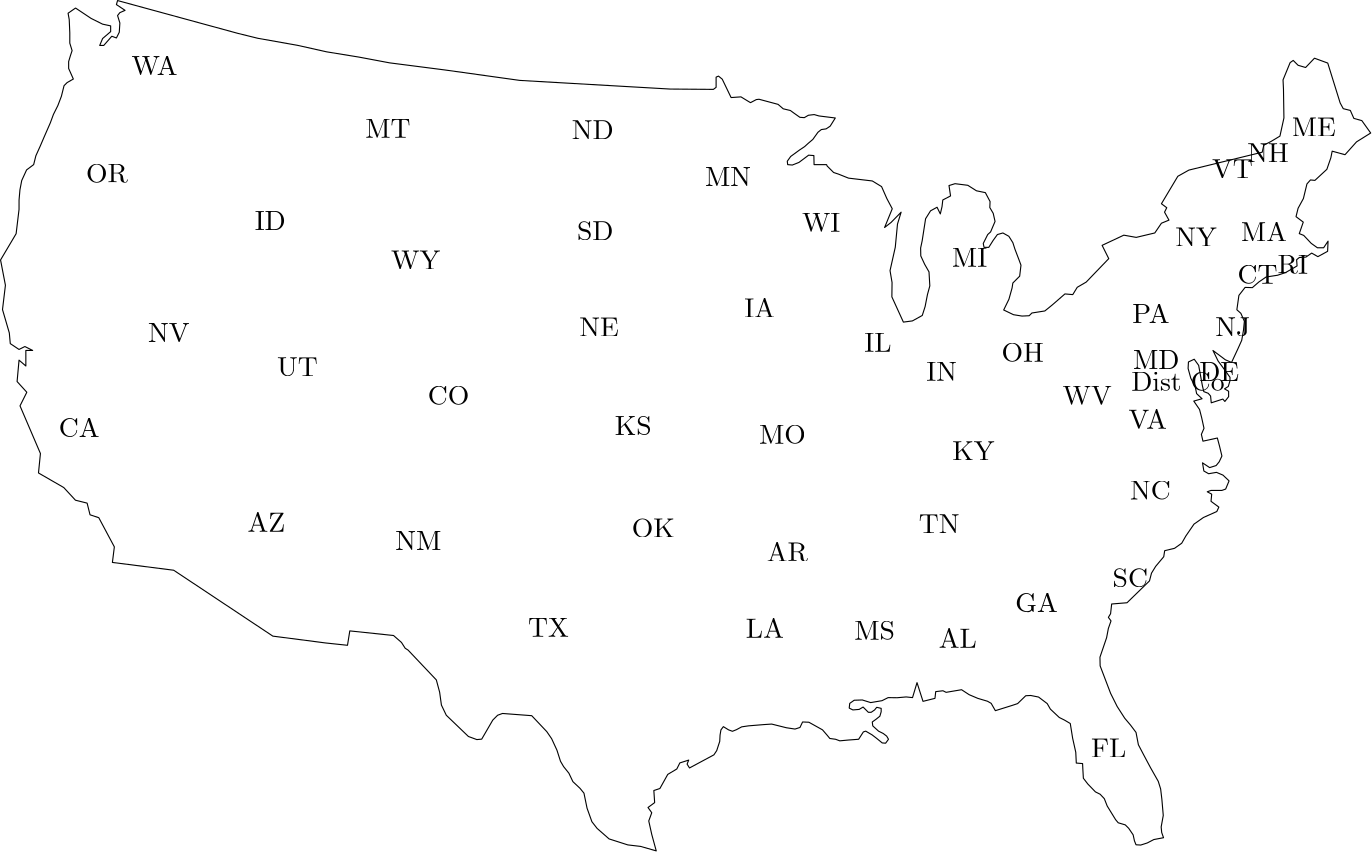 <?xml version="1.0"?>
<!DOCTYPE ipe SYSTEM "ipe.dtd">
<ipe version="70212" creator="Ipe 7.2.12">
<info created="D:20100318161905" modified="D:20200430143407"/>
<ipestyle name="basic">
<symbol name="arrow/arc(spx)">
<path stroke="sym-stroke" fill="sym-stroke" pen="sym-pen">
0 0 m
-1 0.333 l
-1 -0.333 l
h
</path>
</symbol>
<symbol name="arrow/farc(spx)">
<path stroke="sym-stroke" fill="white" pen="sym-pen">
0 0 m
-1 0.333 l
-1 -0.333 l
h
</path>
</symbol>
<symbol name="mark/circle(sx)" transformations="translations">
<path fill="sym-stroke">
0.6 0 0 0.6 0 0 e
0.4 0 0 0.4 0 0 e
</path>
</symbol>
<symbol name="mark/disk(sx)" transformations="translations">
<path fill="sym-stroke">
0.6 0 0 0.6 0 0 e
</path>
</symbol>
<symbol name="mark/fdisk(sfx)" transformations="translations">
<group>
<path fill="sym-stroke" fillrule="eofill">
0.6 0 0 0.6 0 0 e
0.4 0 0 0.4 0 0 e
</path>
<path fill="sym-fill">
0.4 0 0 0.4 0 0 e
</path>
</group>
</symbol>
<symbol name="mark/box(sx)" transformations="translations">
<path fill="sym-stroke" fillrule="eofill">
-0.6 -0.6 m
0.6 -0.6 l
0.6 0.6 l
-0.6 0.6 l
h
-0.4 -0.4 m
0.4 -0.4 l
0.4 0.4 l
-0.4 0.4 l
h
</path>
</symbol>
<symbol name="mark/square(sx)" transformations="translations">
<path fill="sym-stroke">
-0.6 -0.6 m
0.6 -0.6 l
0.6 0.6 l
-0.6 0.6 l
h
</path>
</symbol>
<symbol name="mark/fsquare(sfx)" transformations="translations">
<group>
<path fill="sym-stroke" fillrule="eofill">
-0.6 -0.6 m
0.6 -0.6 l
0.6 0.6 l
-0.6 0.6 l
h
-0.4 -0.4 m
0.4 -0.4 l
0.4 0.4 l
-0.4 0.4 l
h
</path>
<path fill="sym-fill">
-0.4 -0.4 m
0.4 -0.4 l
0.4 0.4 l
-0.4 0.4 l
h
</path>
</group>
</symbol>
<symbol name="mark/cross(sx)" transformations="translations">
<group>
<path fill="sym-stroke">
-0.43 -0.57 m
0.57 0.43 l
0.43 0.57 l
-0.57 -0.43 l
h
</path>
<path fill="sym-stroke">
-0.43 0.57 m
0.57 -0.43 l
0.43 -0.57 l
-0.57 0.43 l
h
</path>
</group>
</symbol>
<symbol name="arrow/fnormal(spx)">
<path stroke="sym-stroke" fill="white" pen="sym-pen">
0 0 m
-1 0.333 l
-1 -0.333 l
h
</path>
</symbol>
<symbol name="arrow/pointed(spx)">
<path stroke="sym-stroke" fill="sym-stroke" pen="sym-pen">
0 0 m
-1 0.333 l
-0.8 0 l
-1 -0.333 l
h
</path>
</symbol>
<symbol name="arrow/fpointed(spx)">
<path stroke="sym-stroke" fill="white" pen="sym-pen">
0 0 m
-1 0.333 l
-0.8 0 l
-1 -0.333 l
h
</path>
</symbol>
<symbol name="arrow/linear(spx)">
<path stroke="sym-stroke" pen="sym-pen">
-1 0.333 m
0 0 l
-1 -0.333 l
</path>
</symbol>
<symbol name="arrow/fdouble(spx)">
<path stroke="sym-stroke" fill="white" pen="sym-pen">
0 0 m
-1 0.333 l
-1 -0.333 l
h
-1 0 m
-2 0.333 l
-2 -0.333 l
h
</path>
</symbol>
<symbol name="arrow/double(spx)">
<path stroke="sym-stroke" fill="sym-stroke" pen="sym-pen">
0 0 m
-1 0.333 l
-1 -0.333 l
h
-1 0 m
-2 0.333 l
-2 -0.333 l
h
</path>
</symbol>
<pen name="heavier" value="0.8"/>
<pen name="fat" value="1.2"/>
<pen name="ultrafat" value="2"/>
<symbolsize name="large" value="5"/>
<symbolsize name="small" value="2"/>
<symbolsize name="tiny" value="1.1"/>
<arrowsize name="large" value="10"/>
<arrowsize name="small" value="5"/>
<arrowsize name="tiny" value="3"/>
<color name="cyan" value="0.553 0.827 0.78"/>
<color name="lightyellow" value="1 1 0.702"/>
<color name="lightpurple" value="0.745 0.729 0.855"/>
<color name="red" value="0.984 0.502 0.447"/>
<color name="seablue" value="0.502 0.694 0.827"/>
<color name="orange" value="0.992 0.706 0.384"/>
<color name="green" value="0.702 0.871 0.412"/>
<color name="pink" value="0.988 0.804 0.898"/>
<color name="gray" value="0.851"/>
<color name="purple" value="0.737 0.502 0.741"/>
<color name="lightgreen" value="0.8 0.922 0.773"/>
<color name="yellow" value="1 0.929 0.435"/>
<dashstyle name="dashed" value="[4] 0"/>
<dashstyle name="dotted" value="[1 3] 0"/>
<dashstyle name="dash dotted" value="[4 2 1 2] 0"/>
<dashstyle name="dash dot dotted" value="[4 2 1 2 1 2] 0"/>
<textsize name="large" value="\large"/>
<textsize name="small" value="\small"/>
<textsize name="tiny" value="\tiny"/>
<textsize name="Large" value="\Large"/>
<textsize name="LARGE" value="\LARGE"/>
<textsize name="huge" value="\huge"/>
<textsize name="Huge" value="\Huge"/>
<textsize name="footnote" value="\footnotesize"/>
<textstyle name="center" begin="\begin{center}" end="\end{center}"/>
<textstyle name="itemize" begin="\begin{itemize}" end="\end{itemize}"/>
<textstyle name="item" begin="\begin{itemize}\item{}" end="\end{itemize}"/>
<gridsize name="4 pts" value="4"/>
<gridsize name="8 pts (~3 mm)" value="8"/>
<gridsize name="16 pts (~6 mm)" value="16"/>
<gridsize name="32 pts (~12 mm)" value="32"/>
<gridsize name="10 pts (~3.5 mm)" value="10"/>
<gridsize name="20 pts (~7 mm)" value="20"/>
<gridsize name="14 pts (~5 mm)" value="14"/>
<gridsize name="28 pts (~10 mm)" value="28"/>
<gridsize name="56 pts (~20 mm)" value="56"/>
<anglesize name="90 deg" value="90"/>
<anglesize name="60 deg" value="60"/>
<anglesize name="45 deg" value="45"/>
<anglesize name="30 deg" value="30"/>
<anglesize name="22.5 deg" value="22.5"/>
<tiling name="falling" angle="-60" step="4" width="1"/>
<tiling name="rising" angle="30" step="4" width="1"/>
</ipestyle>
<page>
<layer name="outline"/>
<layer name="Labels"/>
<layer name="Countries"/>
<view layers="outline Labels Countries" active="outline"/>
<text layer="Labels" matrix="1 0 0 1 -128.249 194.523" transformations="translations" pos="232.397 356.522" stroke="black" type="label" width="16.604" height="6.808" depth="0" halign="center" valign="center">WA</text>
<text matrix="1 0 0 1 -145.37 155.8" transformations="translations" pos="232.397 356.522" stroke="black" type="label" width="15.082" height="6.808" depth="0" halign="center" valign="center">OR</text>
<text matrix="1 0 0 1 -44.2529 171.94" transformations="translations" pos="232.397 356.522" stroke="black" type="label" width="16.328" height="6.808" depth="0" halign="center" valign="center">MT</text>
<text matrix="1 0 0 1 -86.6184 138.783" transformations="translations" pos="232.397 356.522" stroke="black" type="label" width="11.208" height="6.808" depth="0" halign="center" valign="center">ID</text>
<text matrix="1 0 0 1 -34.2392 124.568" transformations="translations" pos="232.397 356.522" stroke="black" type="label" width="17.711" height="6.808" depth="0" halign="center" valign="center">WY</text>
<text matrix="1 0 0 1 -123.137 98.4131" transformations="translations" pos="232.397 356.522" stroke="black" type="label" width="14.944" height="6.808" depth="0" halign="center" valign="center">NV</text>
<text matrix="1 0 0 1 -155.384 64.2406" transformations="translations" pos="232.397 356.522" stroke="black" type="label" width="14.667" height="6.808" depth="0" halign="center" valign="center">CA</text>
<text matrix="1 0 0 1 -76.8148 86.0886" transformations="translations" pos="232.397 356.522" stroke="black" type="label" width="14.667" height="6.808" depth="0" halign="center" valign="center">UT</text>
<text matrix="1 0 0 1 -22.4049 75.8648" transformations="translations" pos="232.397 356.522" stroke="black" type="label" width="14.944" height="6.808" depth="0" halign="center" valign="center">CO</text>
<text matrix="1 0 0 1 -33.3289 23.5207" transformations="translations" pos="232.397 356.522" stroke="black" type="label" width="16.604" height="6.808" depth="0" halign="center" valign="center">NM</text>
<text matrix="1 0 0 1 -88.0539 30.1032" transformations="translations" pos="232.397 356.522" stroke="black" type="label" width="13.56" height="6.808" depth="0" halign="center" valign="center">AZ</text>
<text matrix="1 0 0 1 44.0494 64.9409" transformations="translations" pos="232.397 356.522" stroke="black" type="label" width="13.284" height="6.808" depth="0" halign="center" valign="center">KS</text>
<text matrix="1 0 0 1 31.7599 100.444" transformations="translations" pos="232.397 356.522" stroke="black" type="label" width="14.252" height="6.808" depth="0" halign="center" valign="center">NE</text>
<text matrix="1 0 0 1 30.3944 135.036" transformations="translations" pos="232.397 356.522" stroke="black" type="label" width="13.145" height="6.808" depth="0" halign="center" valign="center">SD</text>
<text matrix="1 0 0 1 29.4841 171.45" transformations="translations" pos="232.397 356.522" stroke="black" type="label" width="15.082" height="6.808" depth="0" halign="center" valign="center">ND</text>
<text matrix="1 0 0 1 78.1868 154.608" transformations="translations" pos="232.397 356.522" stroke="black" type="label" width="16.604" height="6.808" depth="0" halign="center" valign="center">MN</text>
<text matrix="1 0 0 1 89.566 107.272" transformations="translations" pos="232.397 356.522" stroke="black" type="label" width="11.07" height="6.808" depth="0" halign="center" valign="center">IA</text>
<text matrix="1 0 0 1 97.7588 61.7547" transformations="translations" pos="232.397 356.522" stroke="black" type="label" width="16.881" height="6.808" depth="0" halign="center" valign="center">MO</text>
<text matrix="1 0 0 1 51.332 28.0724" transformations="translations" pos="232.397 356.522" stroke="black" type="label" width="15.497" height="6.808" depth="0" halign="center" valign="center">OK</text>
<text matrix="1 0 0 1 13.5527 -7.66201" transformations="translations" pos="232.397 356.522" stroke="black" type="label" width="14.667" height="6.808" depth="0" halign="center" valign="center">TX</text>
<text matrix="1 0 0 1 165.124 125.478" transformations="translations" pos="232.397 356.522" stroke="black" type="label" width="12.73" height="6.808" depth="0" halign="center" valign="center">MI</text>
<text matrix="1 0 0 1 155.11 84.513" transformations="translations" pos="232.397 356.522" stroke="black" type="label" width="11.07" height="6.808" depth="0" halign="center" valign="center">IN</text>
<text matrix="1 0 0 1 132.115 94.8843" transformations="translations" pos="232.397 356.522" stroke="black" type="label" width="9.824" height="6.808" depth="0" halign="center" valign="center">IL</text>
<text matrix="1 0 0 1 111.71 138.084" transformations="translations" pos="232.397 356.522" stroke="black" type="label" width="13.837" height="6.808" depth="0" halign="center" valign="center">WI</text>
<text matrix="1 0 0 1 230.423 105.241" transformations="translations" pos="232.397 356.522" stroke="black" type="label" width="13.422" height="6.808" depth="0" halign="center" valign="center">PA</text>
<text matrix="1 0 0 1 184.241 91.3405" transformations="translations" pos="232.397 356.522" stroke="black" type="label" width="15.221" height="6.808" depth="0" halign="center" valign="center">OH</text>
<text matrix="1 0 0 1 166.489 55.8375" transformations="translations" pos="232.397 356.522" stroke="black" type="label" width="15.221" height="6.808" depth="0" halign="center" valign="center">KY</text>
<text matrix="1 0 0 1 160.95 -11.6819" transformations="translations" pos="232.397 356.522" stroke="black" type="label" width="13.699" height="6.808" depth="0" halign="center" valign="center">AL</text>
<text matrix="1 0 0 1 130.961 -8.78771" transformations="translations" pos="232.397 356.522" stroke="black" type="label" width="14.667" height="6.808" depth="0" halign="center" valign="center">MS</text>
<text matrix="1 0 0 1 99.5798 19.4242" transformations="translations" pos="232.397 356.522" stroke="black" type="label" width="14.806" height="6.808" depth="0" halign="center" valign="center">AR</text>
<text matrix="1 0 0 1 91.4717 -8.07413" transformations="translations" pos="232.397 356.522" stroke="black" type="label" width="13.699" height="6.808" depth="0" halign="center" valign="center">LA</text>
<text matrix="1 0 0 1 215.192 -51.1265" transformations="translations" pos="232.397 356.522" stroke="black" type="label" width="12.73" height="6.808" depth="0" halign="center" valign="center">FL</text>
<text matrix="1 0 0 1 189.247 1.21763" transformations="translations" pos="232.397 356.522" stroke="black" type="label" width="15.29" height="6.808" depth="0" halign="center" valign="center">GA</text>
<text matrix="1 0 0 1 223.004 10.1685" transformations="translations" pos="232.397 356.522" stroke="black" type="label" width="12.73" height="6.808" depth="0" halign="center" valign="center">SC</text>
<text matrix="1 0 0 1 230.212 41.7274" transformations="translations" pos="232.397 356.522" stroke="black" type="label" width="14.667" height="6.808" depth="0" halign="center" valign="center">NC</text>
<text matrix="1 0 0 1 229.302 67.2167" transformations="translations" pos="232.397 356.522" stroke="black" type="label" width="13.837" height="6.808" depth="0" halign="center" valign="center">VA</text>
<text matrix="1 0 0 1 207.454 75.8648" transformations="translations" pos="232.397 356.522" stroke="black" type="label" width="17.711" height="6.808" depth="0" halign="center" valign="center">WV</text>
<text matrix="1 0 0 1 246.703 132.831" transformations="translations" pos="232.397 356.522" stroke="black" type="label" width="14.944" height="6.808" depth="0" halign="center" valign="center">NY</text>
<text matrix="1 0 0 1 289.034 172.431" transformations="translations" pos="232.397 356.522" stroke="black" type="label" width="15.913" height="6.808" depth="0" halign="center" valign="center">ME</text>
<text matrix="1 0 0 1 272.563 163.132" transformations="translations" pos="232.397 356.522" stroke="black" type="label" width="14.944" height="6.808" depth="0" halign="center" valign="center">NH</text>
<text matrix="1 0 0 1 259.766 157.421" transformations="translations" pos="232.397 356.522" stroke="black" type="label" width="14.667" height="6.808" depth="0" halign="center" valign="center">VT</text>
<text matrix="1 0 0 1 268.847 119.417" transformations="translations" pos="232.397 356.522" stroke="black" type="label" width="14.39" height="6.808" depth="0" halign="center" valign="center">CT</text>
<text matrix="1 0 0 1 271.097 134.657" transformations="translations" pos="232.397 356.522" stroke="black" type="label" width="16.604" height="6.808" depth="0" halign="center" valign="center">MA</text>
<text matrix="1 0 0 1 281.48 122.982" transformations="translations" pos="232.397 356.522" stroke="black" type="label" width="10.931" height="6.808" depth="0" halign="center" valign="center">RI</text>
<text matrix="1 0 0 1 259.903 100.514" transformations="translations" pos="232.397 356.522" stroke="black" type="label" width="12.592" height="6.808" depth="0" halign="center" valign="center">NJ</text>
<text matrix="1 0 0 1 255.036 84.408" transformations="translations" pos="232.397 356.522" stroke="black" type="label" width="14.391" height="6.808" depth="0" halign="center" valign="center">DE</text>
<text matrix="1 0 0 1 232.361 88.695" transformations="translations" pos="232.397 356.522" stroke="black" type="label" width="16.743" height="6.808" depth="0" halign="center" valign="center">MD</text>
<text matrix="1 0 0 1 154.199 29.613" transformations="translations" pos="232.397 356.522" stroke="black" type="label" width="14.667" height="6.808" depth="0" halign="center" valign="center">TN</text>
<path layer="outline" stroke="black" cap="1" join="1">
90.8284 574.466 m
90.414 573.015 l
93.5217 570.944 l
91.6571 570.115 l
90.8284 569.079 l
91.6571 566.386 l
91.4499 563.071 l
90.414 560.999 l
88.7566 561.621 l
85.8562 558.306 l
84.4059 558.306 l
85.4418 560.792 l
88.3423 563.278 l
88.3423 565.35 l
85.4418 565.971 l
81.2983 568.043 l
75.7045 571.772 l
73.0112 569.908 l
73.4256 567.629 l
73.6328 562.864 l
73.6328 559.134 l
74.4615 556.441 l
73.84 554.577 l
73.2184 552.505 l
73.2184 550.019 l
74.9092 546.216 l
72.678 544.941 l
71.5625 543.825 l
70.6063 540 l
69.3313 536.654 l
67.7377 533.466 l
66.6221 530.438 l
65.5065 527.888 l
64.391 525.339 l
62.9567 521.992 l
61.422 518.594 l
60.6252 515.407 l
58.0753 513.494 l
56.3223 509.67 l
55.6848 506.323 l
55.3661 502.658 l
55.3594 499.282 l
54.309 490.529 l
48.7069 481.076 l
50.4576 471.972 l
49.4072 463.219 l
51.8581 454.816 l
52.2082 450.965 l
55.3594 448.864 l
57.4601 449.914 l
60.2612 448.514 l
57.8103 448.514 l
57.8103 442.912 l
55.3594 445.013 l
54.6591 437.31 l
58.1604 433.458 l
55.7095 428.557 l
63.0622 411.4 l
62.3619 404.398 l
71.4652 399.146 l
75.6668 394.594 l
79.8683 393.544 l
80.9187 389.342 l
84.0698 388.292 l
89.6719 377.788 l
88.9716 372.186 l
111.029 369.385 l
146.73 345.66 l
165.637 343.209 l
173.604 342.363 l
174.432 347.542 l
190.178 345.885 l
193.047 343.375 l
194.367 341.301 l
195.405 340.64 l
205.589 329.89 l
206.778 325.468 l
207.415 320.847 l
209.168 317.181 l
217.137 309.532 l
220.165 308.416 l
221.918 308.575 l
225.902 315.428 l
227.655 317.181 l
229.408 317.819 l
239.926 317.022 l
245.345 311.285 l
247.098 308.735 l
249.01 304.591 l
250.285 300.607 l
251.4 298.695 l
253.313 296.304 l
254.747 293.276 l
257.297 290.886 l
258.731 289.133 l
259.847 283.714 l
261.59 278.85 l
263.476 276.427 l
267.785 272.656 l
274.518 270.501 l
279.097 269.963 l
284.753 268.347 l
283.137 274.272 l
282.059 279.12 l
283.137 282.082 l
281.79 283.968 l
284.181 285.725 l
283.891 290.077 l
286.067 290.803 l
288.896 295.881 l
292.161 297.839 l
293.249 300.015 l
296.44 301.031 l
295.86 299.58 l
296.731 298.202 l
305.508 302.917 l
306.523 304.44 l
307.611 307.777 l
307.73 310.051 l
308.046 311.911 l
308.917 313.072 l
310.803 311.911 l
312.181 311.404 l
313.632 311.984 l
315.518 313 l
317.984 313.362 l
323.48 313.812 l
326.309 314 l
331.59 312.68 l
334.702 312.208 l
336.494 312.774 l
337.437 314.755 l
339.7 314.66 l
341.397 313.717 l
344.604 311.926 l
346.395 309.851 l
347.244 308.814 l
349.319 308.531 l
350.827 307.965 l
353.845 308.248 l
357.617 308.531 l
359.314 311.171 l
360.163 311.454 l
362.426 310.134 l
364.029 308.908 l
366.104 307.211 l
367.33 307.116 l
368.367 308.531 l
367.707 309.662 l
366.481 310.605 l
364.784 311.454 l
362.709 313.34 l
362.521 314.755 l
363.841 315.698 l
365.255 316.829 l
365.727 318.432 l
365.727 319.658 l
364.124 320.035 l
363.369 319.092 l
362.143 318.244 l
361.106 318.244 l
359.22 320.13 l
357.806 319.281 l
355.542 319.092 l
354.222 319.752 l
354.411 321.45 l
356.014 322.581 l
358.937 322.676 l
361.955 321.733 l
366.019 322.42 l
368.226 323.523 l
371.477 323.481 l
374.723 323.769 l
377.016 323.529 l
378.632 328.915 l
380.787 322.182 l
385.096 323.259 l
385.365 325.683 l
387.975 325.992 l
389.106 325.426 l
394.67 326.369 l
397.405 324.577 l
400.517 323.257 l
404.006 322.22 l
405.326 321.465 l
406.835 318.825 l
412.87 320.711 l
414.85 321.371 l
417.774 324.2 l
419.565 324.294 l
422.394 323.728 l
425.506 321.371 l
426.638 319.391 l
429.844 316.373 l
431.73 315.43 l
433.804 314.204 l
434.653 308.923 l
435.785 303.831 l
435.973 299.965 l
438.237 299.776 l
438.331 297.796 l
438.519 294.495 l
440.123 292.421 l
442.857 289.592 l
444.555 288.743 l
446.063 287.14 l
447.101 284.5 l
450.118 279.596 l
451.061 278.465 l
453.607 277.71 l
454.833 276.484 l
456.436 274.127 l
456.908 271.958 l
457.474 270.543 l
459.171 270.449 l
461.529 271.203 l
463.886 272.429 l
467.375 273.089 l
466.715 274.975 l
466.526 276.956 l
467.281 281.105 l
466.776 286.949 l
466.338 290.629 l
465.489 293.364 l
462.66 298.362 l
460.397 302.605 l
458.322 306.566 l
457.474 310.998 l
455.493 313.638 l
453.419 316.09 l
450.684 320.334 l
448.327 325.049 l
444.555 334.95 l
444.491 338.074 l
446.881 345.086 l
447.519 348.433 l
448.475 351.142 l
447.519 352.417 l
448.316 353.732 l
448.706 357.228 l
454.23 357.674 l
462.321 365.541 l
463.046 368.331 l
464.553 370.787 l
467.454 374.246 l
467.789 376.422 l
471.355 377.276 l
473.93 379.115 l
475.401 381.69 l
478.343 385.98 l
481.752 388.375 l
486.556 390.516 l
487.292 392.11 l
484.472 394.194 l
484.718 396.768 l
483.124 397.626 l
484.472 398.117 l
488.395 398.117 l
489.744 398.607 l
490.97 401.549 l
488.763 403.633 l
486.434 404.614 l
483.614 404.124 l
481.898 405.104 l
481.408 408.046 l
483.982 406.33 l
486.311 407.066 l
487.415 408.414 l
488.395 410.498 l
487.537 414.053 l
486.755 416.977 l
481.569 415.845 l
481.003 418.297 l
481.946 420.466 l
481.097 424.332 l
480.343 427.256 l
478.268 430.273 l
481.248 431.122 l
479.287 432.961 l
478.797 435.412 l
477.203 438.477 l
476.222 442.032 l
476.345 444.361 l
478.429 445.342 l
480.022 443.136 l
481.371 435.78 l
481.861 433.696 l
483.455 433.083 l
484.313 432.103 l
484.558 429.651 l
488.726 430.999 l
489.462 430.141 l
490.81 431.857 l
490.81 433.819 l
489.339 434.677 l
490.688 435.535 l
491.301 437.619 l
491.301 438.845 l
489.094 441.91 l
487.01 444.729 l
485.17 448.49 l
489.632 445.143 l
491.863 444.187 l
494.094 448.968 l
495.529 452.155 l
496.166 455.821 l
496.485 459.008 l
495.21 461.877 l
493.776 463.152 l
494.513 468.331 l
496.744 471.2 l
499.354 471.12 l
501.744 473.192 l
504.294 474.945 l
508.437 475.582 l
511.306 476.538 l
515.45 478.929 l
515.29 481.16 l
516.246 481.957 l
518.637 482.116 l
520.709 483.551 l
522.94 482.276 l
526.446 484.188 l
526.605 487.853 l
525.011 485.463 l
522.78 485.463 l
520.549 487.057 l
517.84 489.925 l
516.246 490.563 l
517.681 494.706 l
515.074 496.671 l
515.818 499.688 l
517.731 503.194 l
519.006 508.453 l
520.28 509.887 l
521.874 509.728 l
526.177 513.712 l
527.611 517.856 l
528.089 520.246 l
532.711 518.971 l
536.855 523.593 l
541.954 526.78 l
538.767 531.243 l
535.898 532.039 l
534.623 534.908 l
532.074 535.545 l
530.958 537.617 l
526.496 551.96 l
521.715 553.713 l
518.527 550.366 l
515.818 551.163 l
514.065 552.916 l
512.95 552.12 l
510.4 545.904 l
510.559 542.558 l
510.718 532.199 l
509.284 525.665 l
506.097 523.752 l
503.475 522.415 l
502.903 519.872 l
476.504 513.432 l
472.52 511.201 l
466.623 501.32 l
468.536 499.886 l
467.739 498.292 l
469.333 495.423 l
466.623 494.308 l
464.233 490.802 l
457.54 489.208 l
453.077 490.005 l
445.268 486.339 l
447.659 481.558 l
439.531 473.112 l
436.31 471.237 l
434.701 468.606 l
431.881 468.851 l
427.223 464.805 l
424.649 462.721 l
419.99 461.986 l
419.01 461.005 l
416.435 460.882 l
413.37 461.373 l
409.835 463.073 l
411.721 466.94 l
412.853 470.995 l
413.136 472.786 l
415.588 475.238 l
416.059 479.199 l
415.399 480.99 l
413.89 484.951 l
413.136 487.308 l
411.694 489.6 l
409.553 490.798 l
407.572 490.232 l
406.063 488.157 l
404.46 485.611 l
402.763 485.611 l
402.48 487.026 l
404.083 490.232 l
405.12 491.175 l
406.724 494.947 l
406.063 497.87 l
404.838 499.945 l
404.932 502.113 l
403.234 505.32 l
400.028 505.98 l
396.916 507.96 l
392.322 508.538 l
390.146 507.868 l
390.704 504.129 l
387.914 502.679 l
387.635 500.279 l
387.021 497.657 l
385.849 500.056 l
383.506 498.773 l
381.72 495.927 l
380.492 488.004 l
379.934 485.381 l
379.99 482.535 l
381.385 479.522 l
382.948 476.788 l
383.243 471.749 l
382.394 468.637 l
381.546 464.299 l
380.521 461.097 l
376.966 459.136 l
373.723 458.709 l
369.58 467.793 l
369.645 472.963 l
368.92 477.243 l
370.806 485.657 l
371.603 493.999 l
372.909 498.279 l
369.282 494.579 l
366.961 492.766 l
369.718 499.512 l
367.759 503.212 l
365.873 507.491 l
362.536 509.522 l
353.977 510.538 l
350.35 511.989 l
348.609 512.569 l
346.288 514.89 l
346.07 515.398 l
341.573 515.398 l
341.5 518.662 l
339.614 518.807 l
336.132 516.196 l
333.739 515.253 l
332.07 515.398 l
331.927 516.623 l
333.153 518.339 l
336.34 520.668 l
338.179 521.894 l
339.528 523.12 l
341.121 524.469 l
342.96 527.043 l
344.186 528.024 l
345.902 528.269 l
347.373 529.25 l
349.212 532.192 l
343.328 532.927 l
341.612 533.418 l
339.528 533.173 l
338.056 532.314 l
336.463 532.437 l
334.379 533.908 l
333.03 534.889 l
330.456 535.502 l
328.617 537.095 l
321.752 538.934 l
320.771 538.812 l
318.687 537.708 l
317.461 538.444 l
315.255 539.792 l
311.7 539.547 l
308.512 546.167 l
307.164 547.27 l
306.306 546.903 l
306.306 543.225 l
305.325 542.489 l
289.737 542.606 l
235.622 545.722 l
208.558 549.494 l
188.755 552.04 l
177.722 554.114 l
166.123 556 l
155.561 558.358 l
141.373 560.872 l
134.128 562.656 l
h
</path>
<text matrix="1 0 0 1 240.171 80.8959" transformations="translations" pos="232.397 356.522" stroke="black" type="label" width="33.679" height="6.808" depth="0" halign="center" valign="center">Dist Co</text>
</page>
</ipe>
